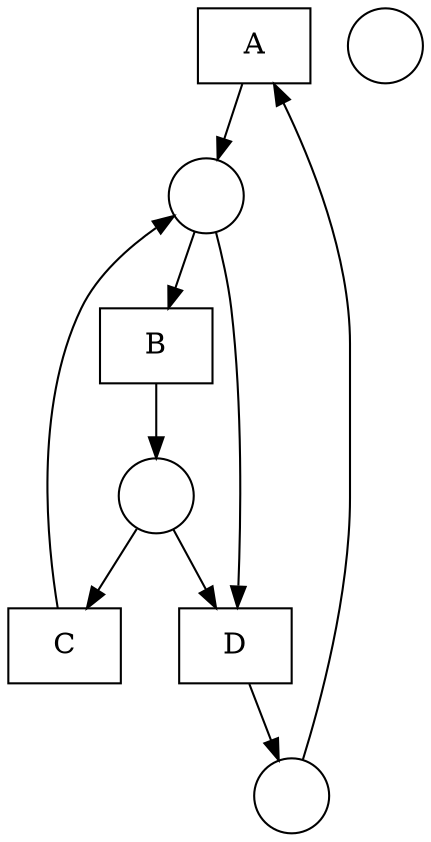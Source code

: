 digraph "Fittest net" {
	node [shape=box]
	A [label=A]
	B [label=B]
	C [label=C]
	D [label=D]
	node [shape=circle]
	1 [label=" "]
	2 [label=" "]
	3 [label=" "]
	4 [label=" "]
	2 -> A
	A -> 4
	4 -> B
	B -> 1
	1 -> C
	C -> 4
	4 -> D
	1 -> D
	D -> 2
}
